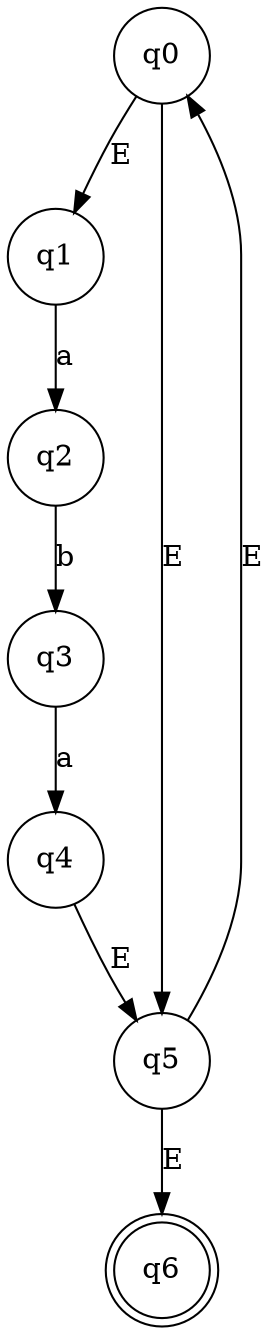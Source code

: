 digraph G {
	node [shape=circle]
	q0
	q0 -> q1 [label=E]
	q1 -> q2 [label=a]
	q2 -> q3 [label=b]
	q3 -> q4 [label=a]
	q4 -> q5 [label=E]
	q5 -> q0 [label=E]
	q0 -> q5 [label=E]
	q5 -> q6 [label=E]
	q6 [shape=doublecircle]
}
